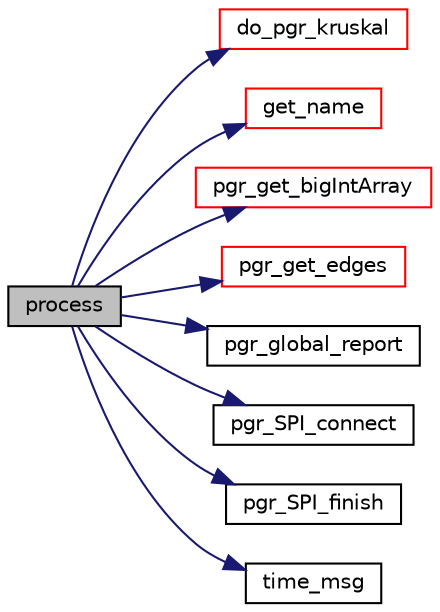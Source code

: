 digraph "process"
{
  edge [fontname="Helvetica",fontsize="10",labelfontname="Helvetica",labelfontsize="10"];
  node [fontname="Helvetica",fontsize="10",shape=record];
  rankdir="LR";
  Node41 [label="process",height=0.2,width=0.4,color="black", fillcolor="grey75", style="filled", fontcolor="black"];
  Node41 -> Node42 [color="midnightblue",fontsize="10",style="solid",fontname="Helvetica"];
  Node42 [label="do_pgr_kruskal",height=0.2,width=0.4,color="red", fillcolor="white", style="filled",URL="$kruskal__driver_8cpp.html#adbb101b4e480e0b42b72179803e7179d"];
  Node41 -> Node55 [color="midnightblue",fontsize="10",style="solid",fontname="Helvetica"];
  Node55 [label="get_name",height=0.2,width=0.4,color="red", fillcolor="white", style="filled",URL="$mst__common_8cpp.html#aa8b6a423015785e0753d58db232b5ebb"];
  Node41 -> Node56 [color="midnightblue",fontsize="10",style="solid",fontname="Helvetica"];
  Node56 [label="pgr_get_bigIntArray",height=0.2,width=0.4,color="red", fillcolor="white", style="filled",URL="$arrays__input_8c.html#a8b3b624e84ed449440408d11251384c1",tooltip="enforces the input array to be NOT empty "];
  Node41 -> Node59 [color="midnightblue",fontsize="10",style="solid",fontname="Helvetica"];
  Node59 [label="pgr_get_edges",height=0.2,width=0.4,color="red", fillcolor="white", style="filled",URL="$edges__input_8c.html#af663e291b6bdfe777789be38b6bfcf76",tooltip="basic edge_sql "];
  Node41 -> Node74 [color="midnightblue",fontsize="10",style="solid",fontname="Helvetica"];
  Node74 [label="pgr_global_report",height=0.2,width=0.4,color="black", fillcolor="white", style="filled",URL="$e__report_8c.html#aa7833fe4baf65aa901e1129575e7deb2",tooltip="notice & error "];
  Node41 -> Node75 [color="midnightblue",fontsize="10",style="solid",fontname="Helvetica"];
  Node75 [label="pgr_SPI_connect",height=0.2,width=0.4,color="black", fillcolor="white", style="filled",URL="$postgres__connection_8c.html#aef5deb780b1cf78c56b1794ab826ac64"];
  Node41 -> Node76 [color="midnightblue",fontsize="10",style="solid",fontname="Helvetica"];
  Node76 [label="pgr_SPI_finish",height=0.2,width=0.4,color="black", fillcolor="white", style="filled",URL="$postgres__connection_8c.html#ae36e7862564b5e72c25c9e26ae8e355f"];
  Node41 -> Node58 [color="midnightblue",fontsize="10",style="solid",fontname="Helvetica"];
  Node58 [label="time_msg",height=0.2,width=0.4,color="black", fillcolor="white", style="filled",URL="$time__msg_8c.html#a989d9723eb6d9be4cbf1214136286dbe"];
}
